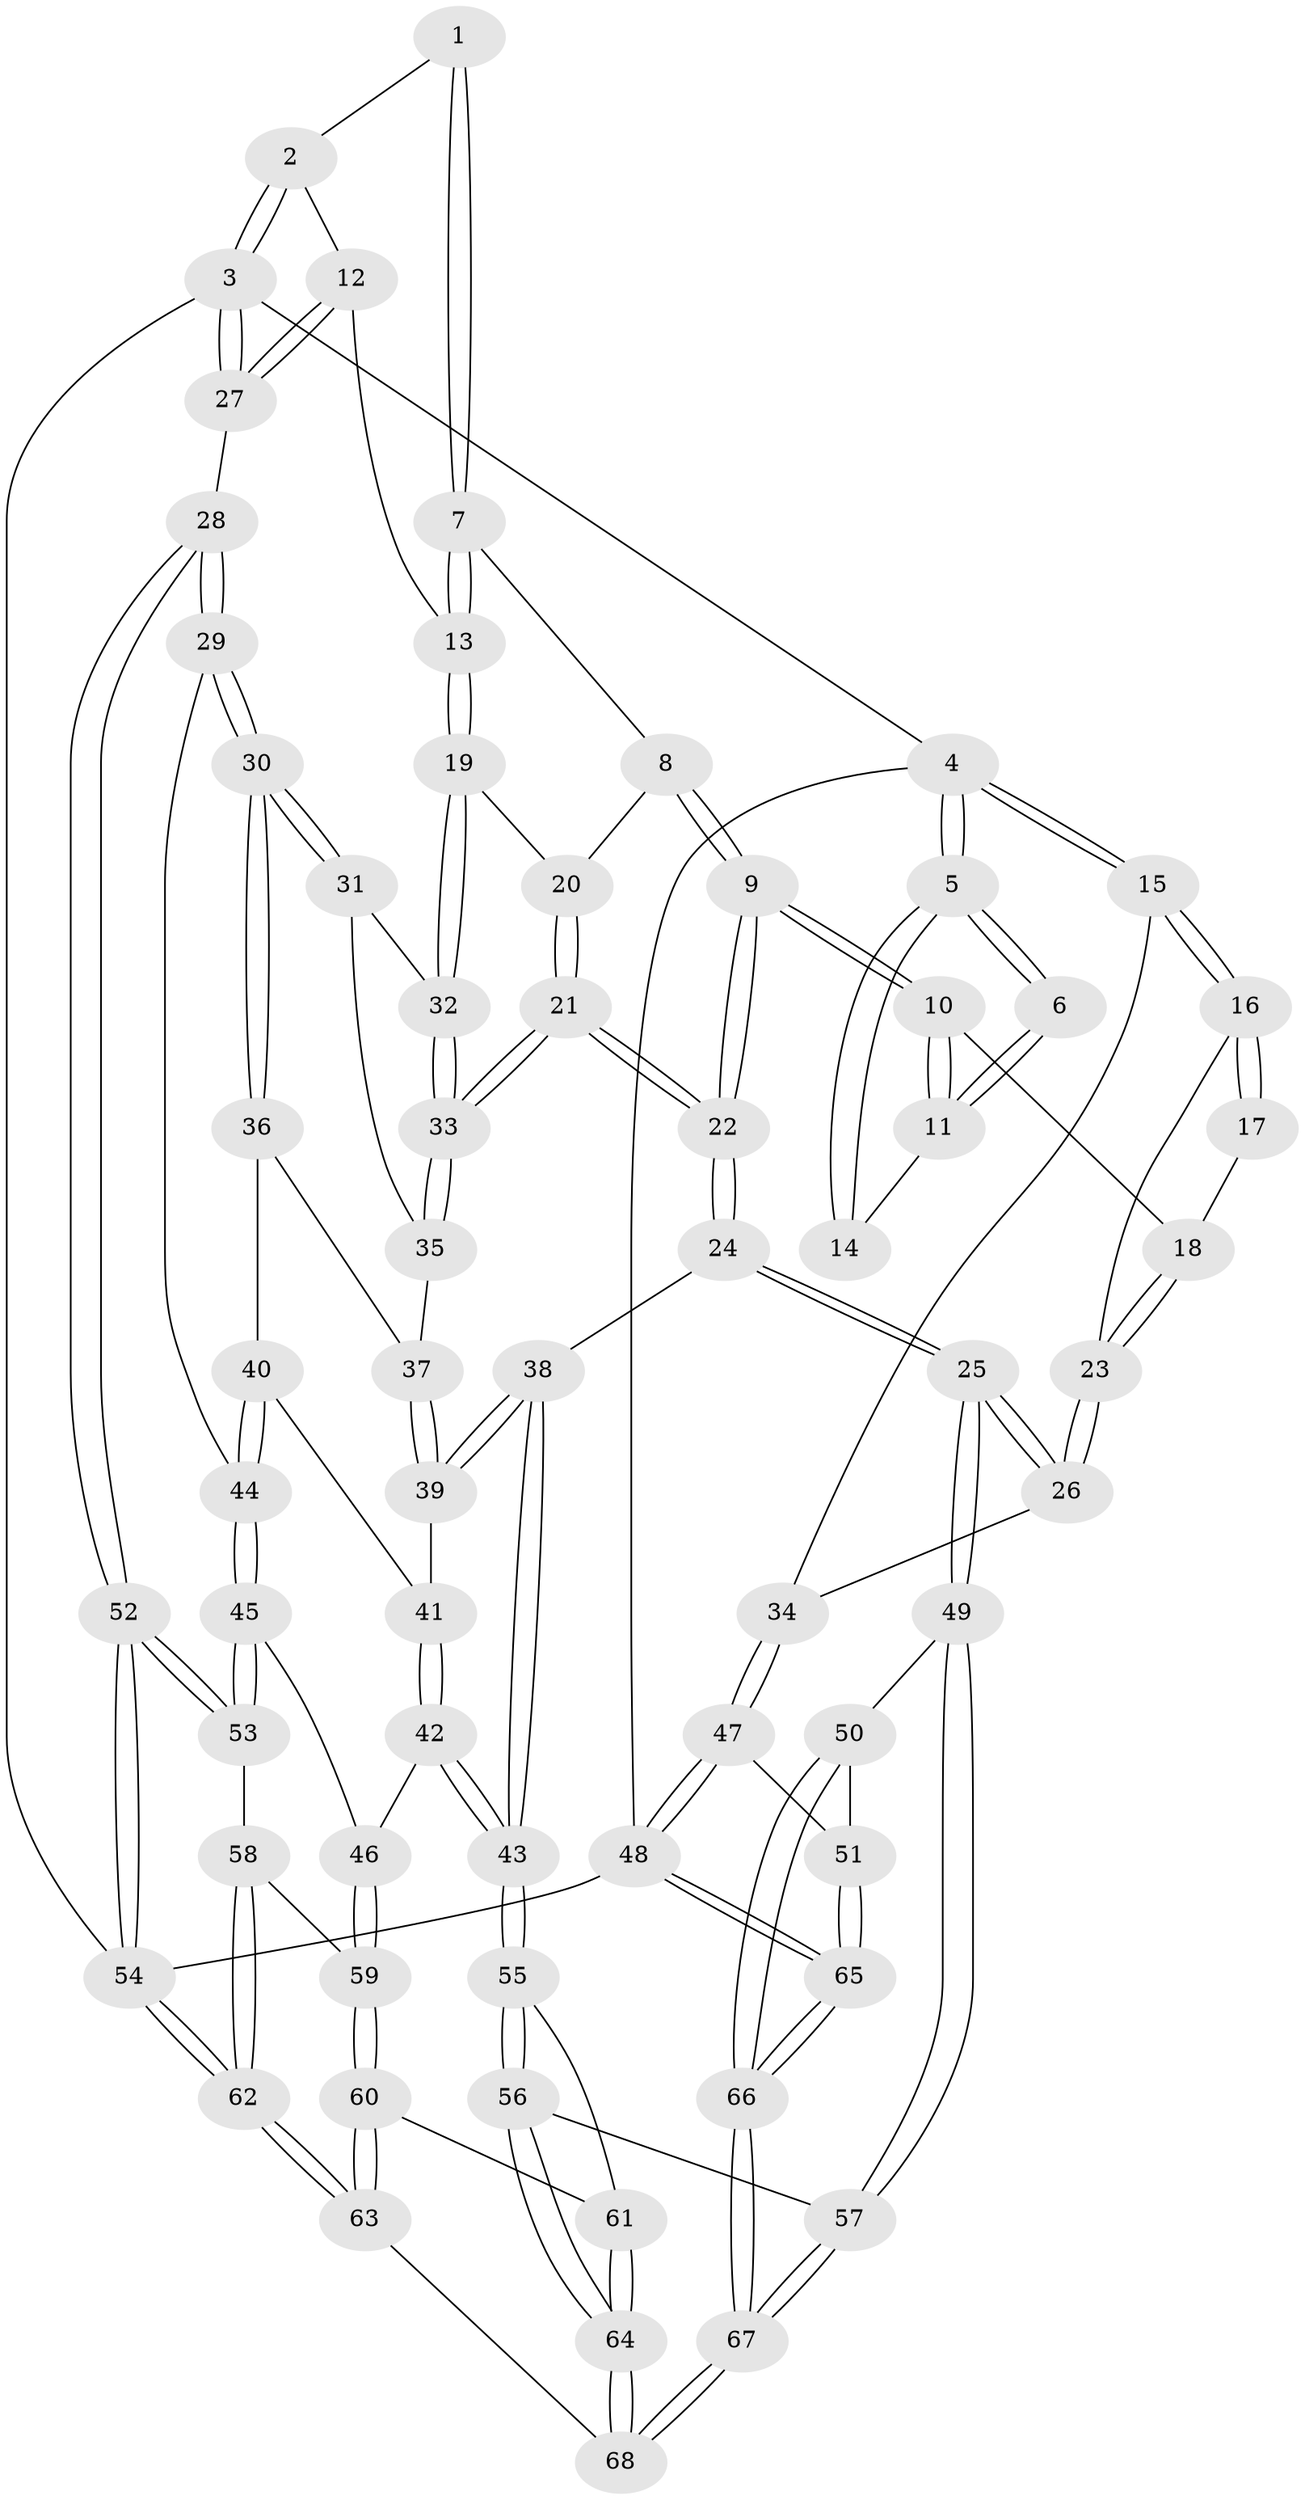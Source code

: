 // Generated by graph-tools (version 1.1) at 2025/51/03/09/25 03:51:00]
// undirected, 68 vertices, 167 edges
graph export_dot {
graph [start="1"]
  node [color=gray90,style=filled];
  1 [pos="+0.6213456314111478+0"];
  2 [pos="+0.8433008191824554+0"];
  3 [pos="+1+0"];
  4 [pos="+0+0"];
  5 [pos="+0+0"];
  6 [pos="+0.32318555745859556+0"];
  7 [pos="+0.6081476040782441+0.0499185775981329"];
  8 [pos="+0.4895360633128498+0.13457230767998352"];
  9 [pos="+0.3890199781925474+0.15177464751050088"];
  10 [pos="+0.32717193671848943+0.10404607762026913"];
  11 [pos="+0.3153340220681677+0.06722415214762516"];
  12 [pos="+0.7734633079398708+0.18928386749593"];
  13 [pos="+0.7116340164954978+0.18919318981905658"];
  14 [pos="+0.12897174314595772+0.08863693545889834"];
  15 [pos="+0+0.24594437352162724"];
  16 [pos="+0.03054762076040583+0.2456581964272623"];
  17 [pos="+0.11952958301266717+0.13982412038819844"];
  18 [pos="+0.23594183484569234+0.2010607154016167"];
  19 [pos="+0.6932547727921827+0.21039610338148373"];
  20 [pos="+0.5458424974706997+0.21072745603141305"];
  21 [pos="+0.5042544364132097+0.4137185489989228"];
  22 [pos="+0.44071952362952677+0.45628562965135155"];
  23 [pos="+0.18221788589832935+0.3044547708383638"];
  24 [pos="+0.41654118372877647+0.4977290788259255"];
  25 [pos="+0.34048754367901884+0.5306149294632189"];
  26 [pos="+0.23341591447940468+0.4135649484647223"];
  27 [pos="+1+0.3128250826453594"];
  28 [pos="+1+0.3558295485757201"];
  29 [pos="+0.9526590816722744+0.4016453041320003"];
  30 [pos="+0.9521753962202407+0.4017245814116122"];
  31 [pos="+0.7770108165813286+0.41471803589582795"];
  32 [pos="+0.625736703874433+0.34857960708047964"];
  33 [pos="+0.5051474272956513+0.41333639177481113"];
  34 [pos="+0+0.42909546037897356"];
  35 [pos="+0.7222640727927029+0.47796375605404884"];
  36 [pos="+0.7652848707034086+0.5269247572688639"];
  37 [pos="+0.7124762708985759+0.5048464604049072"];
  38 [pos="+0.5029802041923855+0.5533554267359149"];
  39 [pos="+0.706263594617432+0.5134297278543396"];
  40 [pos="+0.7518453938191366+0.5637613653227675"];
  41 [pos="+0.7194243028068089+0.5452501063030106"];
  42 [pos="+0.630974914011297+0.6735886665543835"];
  43 [pos="+0.6257466090111155+0.6725669364560576"];
  44 [pos="+0.7788438325209431+0.6107919464682174"];
  45 [pos="+0.7682498446507823+0.663609076185045"];
  46 [pos="+0.6347552423463948+0.6748854923289294"];
  47 [pos="+0+0.6438134538922393"];
  48 [pos="+0+1"];
  49 [pos="+0.2588026629541914+0.6603338835131417"];
  50 [pos="+0.16419647339578472+0.6950063763537287"];
  51 [pos="+0.13337297405132761+0.6930725152022376"];
  52 [pos="+1+0.7364211908495023"];
  53 [pos="+0.8981033255969983+0.7529988335994591"];
  54 [pos="+1+1"];
  55 [pos="+0.567756818763071+0.7896846630346354"];
  56 [pos="+0.4144587924075402+0.8402207815698572"];
  57 [pos="+0.37558724665531623+0.8306608544004406"];
  58 [pos="+0.8353021127629837+0.8065334623705244"];
  59 [pos="+0.7125188524435342+0.8291387796702667"];
  60 [pos="+0.6729502485118741+0.8880447873239264"];
  61 [pos="+0.6096818444260971+0.8577818918433388"];
  62 [pos="+0.7393866862725805+1"];
  63 [pos="+0.7261107915338604+1"];
  64 [pos="+0.5162046148497973+0.93105010309014"];
  65 [pos="+0+1"];
  66 [pos="+0.1158144027900253+1"];
  67 [pos="+0.28246054439638585+1"];
  68 [pos="+0.6241386195828217+1"];
  1 -- 2;
  1 -- 7;
  1 -- 7;
  2 -- 3;
  2 -- 3;
  2 -- 12;
  3 -- 4;
  3 -- 27;
  3 -- 27;
  3 -- 54;
  4 -- 5;
  4 -- 5;
  4 -- 15;
  4 -- 15;
  4 -- 48;
  5 -- 6;
  5 -- 6;
  5 -- 14;
  5 -- 14;
  6 -- 11;
  6 -- 11;
  7 -- 8;
  7 -- 13;
  7 -- 13;
  8 -- 9;
  8 -- 9;
  8 -- 20;
  9 -- 10;
  9 -- 10;
  9 -- 22;
  9 -- 22;
  10 -- 11;
  10 -- 11;
  10 -- 18;
  11 -- 14;
  12 -- 13;
  12 -- 27;
  12 -- 27;
  13 -- 19;
  13 -- 19;
  15 -- 16;
  15 -- 16;
  15 -- 34;
  16 -- 17;
  16 -- 17;
  16 -- 23;
  17 -- 18;
  18 -- 23;
  18 -- 23;
  19 -- 20;
  19 -- 32;
  19 -- 32;
  20 -- 21;
  20 -- 21;
  21 -- 22;
  21 -- 22;
  21 -- 33;
  21 -- 33;
  22 -- 24;
  22 -- 24;
  23 -- 26;
  23 -- 26;
  24 -- 25;
  24 -- 25;
  24 -- 38;
  25 -- 26;
  25 -- 26;
  25 -- 49;
  25 -- 49;
  26 -- 34;
  27 -- 28;
  28 -- 29;
  28 -- 29;
  28 -- 52;
  28 -- 52;
  29 -- 30;
  29 -- 30;
  29 -- 44;
  30 -- 31;
  30 -- 31;
  30 -- 36;
  30 -- 36;
  31 -- 32;
  31 -- 35;
  32 -- 33;
  32 -- 33;
  33 -- 35;
  33 -- 35;
  34 -- 47;
  34 -- 47;
  35 -- 37;
  36 -- 37;
  36 -- 40;
  37 -- 39;
  37 -- 39;
  38 -- 39;
  38 -- 39;
  38 -- 43;
  38 -- 43;
  39 -- 41;
  40 -- 41;
  40 -- 44;
  40 -- 44;
  41 -- 42;
  41 -- 42;
  42 -- 43;
  42 -- 43;
  42 -- 46;
  43 -- 55;
  43 -- 55;
  44 -- 45;
  44 -- 45;
  45 -- 46;
  45 -- 53;
  45 -- 53;
  46 -- 59;
  46 -- 59;
  47 -- 48;
  47 -- 48;
  47 -- 51;
  48 -- 65;
  48 -- 65;
  48 -- 54;
  49 -- 50;
  49 -- 57;
  49 -- 57;
  50 -- 51;
  50 -- 66;
  50 -- 66;
  51 -- 65;
  51 -- 65;
  52 -- 53;
  52 -- 53;
  52 -- 54;
  52 -- 54;
  53 -- 58;
  54 -- 62;
  54 -- 62;
  55 -- 56;
  55 -- 56;
  55 -- 61;
  56 -- 57;
  56 -- 64;
  56 -- 64;
  57 -- 67;
  57 -- 67;
  58 -- 59;
  58 -- 62;
  58 -- 62;
  59 -- 60;
  59 -- 60;
  60 -- 61;
  60 -- 63;
  60 -- 63;
  61 -- 64;
  61 -- 64;
  62 -- 63;
  62 -- 63;
  63 -- 68;
  64 -- 68;
  64 -- 68;
  65 -- 66;
  65 -- 66;
  66 -- 67;
  66 -- 67;
  67 -- 68;
  67 -- 68;
}
